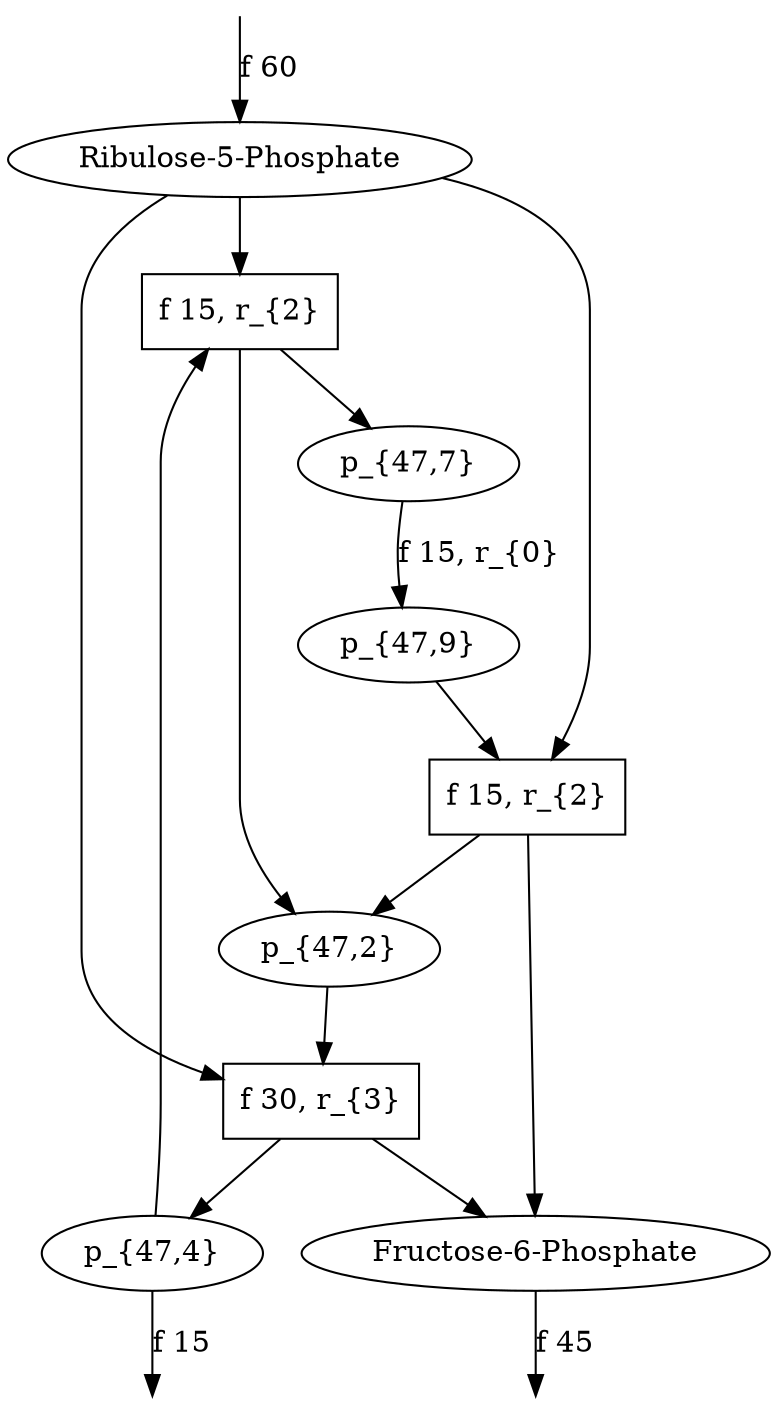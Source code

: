digraph g {
// id = 0, graphName = Ribulose-5-Phosphate
"0-0" [ shape=ellipse label="Ribulose-5-Phosphate" image="out/004_g_0_11311100.svg" ];
// id = 1, graphName = H2O
// id = 2, graphName = p_{47,0}
// id = 4, graphName = p_{47,1}
// id = 5, graphName = p_{47,2}
"5-0" [ shape=ellipse label="p_{47,2}" image="out/040_g_1376_11311100.svg" ];
// id = 7, graphName = p_{47,3}
// id = 8, graphName = p_{47,4}
"8-0" [ shape=ellipse label="p_{47,4}" image="out/042_g_1380_11311100.svg" ];
// id = 10, graphName = p_{47,5}
// id = 12, graphName = p_{47,6}
// id = 15, graphName = p_{47,7}
"15-0" [ shape=ellipse label="p_{47,7}" image="out/044_g_1391_11311100.svg" ];
// id = 18, graphName = p_{47,8}
// id = 24, graphName = Fructose-6-Phosphate
"24-0" [ shape=ellipse label="Fructose-6-Phosphate" image="out/014_g_2_11311100.svg" ];
// id = 25, graphName = p_{47,9}
"25-0" [ shape=ellipse label="p_{47,9}" image="out/046_g_1412_11311100.svg" ];
// id = 34, graphName = p_{47,10}
// id = 36, graphName = p_{47,11}
// id = 63, graphName = p_{47,12}
// id = 65, graphName = p_{47,13}
// id = 67, graphName = p_{47,14}
// id = 23{ 'Ribulose-5-Phosphate' 'p_{47,4}' }, 'Transketolase', { 'p_{47,2}' 'p_{47,7}' }
"23-0" [ shape=box label="f 15, r_{2}" ];
// id = 30{ 'Ribulose-5-Phosphate' 'p_{47,2}' }, 'Transaldolase', { 'Fructose-6-Phosphate' 'p_{47,4}' }
"30-0" [ shape=box label="f 30, r_{3}" ];
// id = 52{ 'Ribulose-5-Phosphate' 'p_{47,9}' }, 'Transketolase', { 'Fructose-6-Phosphate' 'p_{47,2}' }
"52-0" [ shape=box label="f 15, r_{2}" ];
// id = 3{ 'Ribulose-5-Phosphate' }, 'Aldose-Ketose <-', { 'p_{47,0}' }
// id = 6{ 'Ribulose-5-Phosphate' 'p_{47,0}' }, 'Transketolase', { 'p_{47,1}' 'p_{47,2}' }
// id = 9{ 'Ribulose-5-Phosphate' 'p_{47,0}' }, 'Transaldolase', { 'p_{47,3}' 'p_{47,4}' }
// id = 11{ 'p_{47,1}' }, 'Aldose-Ketose <-', { 'p_{47,5}' }
// id = 13{ 'p_{47,3}' }, 'Aldose-Ketose <-', { 'p_{47,6}' }
// id = 14{ 'p_{47,1}' 'p_{47,2}' }, 'Transketolase', { 'Ribulose-5-Phosphate' 'p_{47,0}' }
// id = 16{ 'p_{47,1}' 'p_{47,4}' }, 'Transketolase', { 'p_{47,0}' 'p_{47,7}' }
// id = 17{ 'p_{47,0}' 'p_{47,1}' }, 'Transketolase', { 'p_{47,0}' 'p_{47,1}' }
// id = 19{ 'p_{47,2}' 'p_{47,3}' }, 'Transketolase', { 'Ribulose-5-Phosphate' 'p_{47,8}' }
// id = 20{ 'Ribulose-5-Phosphate' 'p_{47,2}' }, 'Transketolase', { 'Ribulose-5-Phosphate' 'p_{47,2}' }
// id = 21{ 'p_{47,3}' 'p_{47,4}' }, 'Transketolase', { 'p_{47,7}' 'p_{47,8}' }
// id = 22{ 'p_{47,0}' 'p_{47,3}' }, 'Transketolase', { 'p_{47,1}' 'p_{47,8}' }
// id = 23{ 'Ribulose-5-Phosphate' 'p_{47,4}' }, 'Transketolase', { 'p_{47,2}' 'p_{47,7}' }
"0-0" -> "23-0" [ ];
"8-0" -> "23-0" [ ];
"23-0" -> "5-0" [ ];
"23-0" -> "15-0" [ ];
// id = 26{ 'p_{47,1}' 'p_{47,2}' }, 'Transaldolase', { 'Fructose-6-Phosphate' 'p_{47,9}' }
// id = 27{ 'p_{47,1}' 'p_{47,4}' }, 'Transaldolase', { 'Ribulose-5-Phosphate' 'p_{47,9}' }
// id = 28{ 'p_{47,0}' 'p_{47,1}' }, 'Transaldolase', { 'p_{47,3}' 'p_{47,9}' }
// id = 29{ 'p_{47,2}' 'p_{47,3}' }, 'Transaldolase', { 'Fructose-6-Phosphate' 'p_{47,0}' }
// id = 30{ 'Ribulose-5-Phosphate' 'p_{47,2}' }, 'Transaldolase', { 'Fructose-6-Phosphate' 'p_{47,4}' }
"0-0" -> "30-0" [ ];
"5-0" -> "30-0" [ ];
"30-0" -> "8-0" [ ];
"30-0" -> "24-0" [ ];
// id = 31{ 'p_{47,3}' 'p_{47,4}' }, 'Transaldolase', { 'Ribulose-5-Phosphate' 'p_{47,0}' }
// id = 32{ 'p_{47,0}' 'p_{47,3}' }, 'Transaldolase', { 'p_{47,0}' 'p_{47,3}' }
// id = 33{ 'Ribulose-5-Phosphate' 'p_{47,4}' }, 'Transaldolase', { 'Ribulose-5-Phosphate' 'p_{47,4}' }
// id = 35{ 'Ribulose-5-Phosphate' 'p_{47,2}' }, 'Aldolase', { 'p_{47,10}' }
// id = 37{ 'Ribulose-5-Phosphate' 'p_{47,4}' }, 'Aldolase', { 'p_{47,11}' }
// id = 38{ 'p_{47,7}' }, 'Aldose-Ketose <-', { 'p_{47,9}' }
"15-0" -> "25-0" [ label="f 15, r_{0}" ];
// id = 39{ 'Fructose-6-Phosphate' }, 'Aldose-Ketose <-', { 'p_{47,8}' }
// id = 40{ 'p_{47,7}' 'p_{47,8}' }, 'Transketolase', { 'p_{47,3}' 'p_{47,4}' }
// id = 41{ 'p_{47,7}' 'p_{47,9}' }, 'Transketolase', { 'Fructose-6-Phosphate' 'p_{47,4}' }
// id = 42{ 'p_{47,2}' 'p_{47,7}' }, 'Transketolase', { 'Ribulose-5-Phosphate' 'p_{47,4}' }
// id = 43{ 'p_{47,4}' 'p_{47,7}' }, 'Transketolase', { 'p_{47,4}' 'p_{47,7}' }
// id = 44{ 'p_{47,0}' 'p_{47,7}' }, 'Transketolase', { 'p_{47,1}' 'p_{47,4}' }
// id = 45{ 'Fructose-6-Phosphate' 'p_{47,8}' }, 'Transketolase', { 'p_{47,3}' 'p_{47,9}' }
// id = 46{ 'p_{47,1}' 'p_{47,8}' }, 'Transketolase', { 'p_{47,0}' 'p_{47,3}' }
// id = 47{ 'p_{47,3}' 'p_{47,8}' }, 'Transketolase', { 'p_{47,3}' 'p_{47,8}' }
// id = 48{ 'Ribulose-5-Phosphate' 'p_{47,8}' }, 'Transketolase', { 'p_{47,2}' 'p_{47,3}' }
// id = 49{ 'Fructose-6-Phosphate' 'p_{47,9}' }, 'Transketolase', { 'Fructose-6-Phosphate' 'p_{47,9}' }
// id = 50{ 'p_{47,1}' 'p_{47,9}' }, 'Transketolase', { 'Fructose-6-Phosphate' 'p_{47,0}' }
// id = 51{ 'p_{47,3}' 'p_{47,9}' }, 'Transketolase', { 'Fructose-6-Phosphate' 'p_{47,8}' }
// id = 52{ 'Ribulose-5-Phosphate' 'p_{47,9}' }, 'Transketolase', { 'Fructose-6-Phosphate' 'p_{47,2}' }
"0-0" -> "52-0" [ ];
"25-0" -> "52-0" [ ];
"52-0" -> "5-0" [ ];
"52-0" -> "24-0" [ ];
// id = 53{ 'Fructose-6-Phosphate' 'p_{47,2}' }, 'Transketolase', { 'Ribulose-5-Phosphate' 'p_{47,9}' }
// id = 54{ 'Fructose-6-Phosphate' 'p_{47,4}' }, 'Transketolase', { 'p_{47,7}' 'p_{47,9}' }
// id = 55{ 'Fructose-6-Phosphate' 'p_{47,0}' }, 'Transketolase', { 'p_{47,1}' 'p_{47,9}' }
// id = 56{ 'Fructose-6-Phosphate' 'p_{47,9}' }, 'Transaldolase', { 'p_{47,1}' 'p_{47,2}' }
// id = 57{ 'p_{47,1}' 'p_{47,9}' }, 'Transaldolase', { 'p_{47,1}' 'p_{47,9}' }
// id = 58{ 'p_{47,3}' 'p_{47,9}' }, 'Transaldolase', { 'p_{47,0}' 'p_{47,1}' }
// id = 59{ 'Ribulose-5-Phosphate' 'p_{47,9}' }, 'Transaldolase', { 'p_{47,1}' 'p_{47,4}' }
// id = 60{ 'Fructose-6-Phosphate' 'p_{47,2}' }, 'Transaldolase', { 'Fructose-6-Phosphate' 'p_{47,2}' }
// id = 61{ 'Fructose-6-Phosphate' 'p_{47,4}' }, 'Transaldolase', { 'Ribulose-5-Phosphate' 'p_{47,2}' }
// id = 62{ 'Fructose-6-Phosphate' 'p_{47,0}' }, 'Transaldolase', { 'p_{47,2}' 'p_{47,3}' }
// id = 64{ 'p_{47,7}' 'p_{47,9}' }, 'Aldolase', { 'p_{47,12}' }
// id = 66{ 'p_{47,2}' 'p_{47,7}' }, 'Aldolase', { 'p_{47,13}' }
// id = 68{ 'p_{47,4}' 'p_{47,7}' }, 'Aldolase', { 'p_{47,14}' }
// id = 69{ 'Fructose-6-Phosphate' 'p_{47,4}' }, 'Aldolase', { 'p_{47,10}' }
// inFlow/outFlow, id = 0-0, graphName = Ribulose-5-Phosphate, inFlow = 60, outFlow = 0
"0-0-IOFlow" [ shape=point style=invis label="" ];
"0-0-IOFlow" -> "0-0" [ label="f 60" ];
// inFlow/outFlow, id = 8-0, graphName = p_{47,4}, inFlow = 0, outFlow = 15
"8-0-IOFlow" [ shape=point style=invis label="" ];
"8-0" -> "8-0-IOFlow" [ label="f 15" ];
// inFlow/outFlow, id = 24-0, graphName = Fructose-6-Phosphate, inFlow = 0, outFlow = 45
"24-0-IOFlow" [ shape=point style=invis label="" ];
"24-0" -> "24-0-IOFlow" [ label="f 45" ];
}
